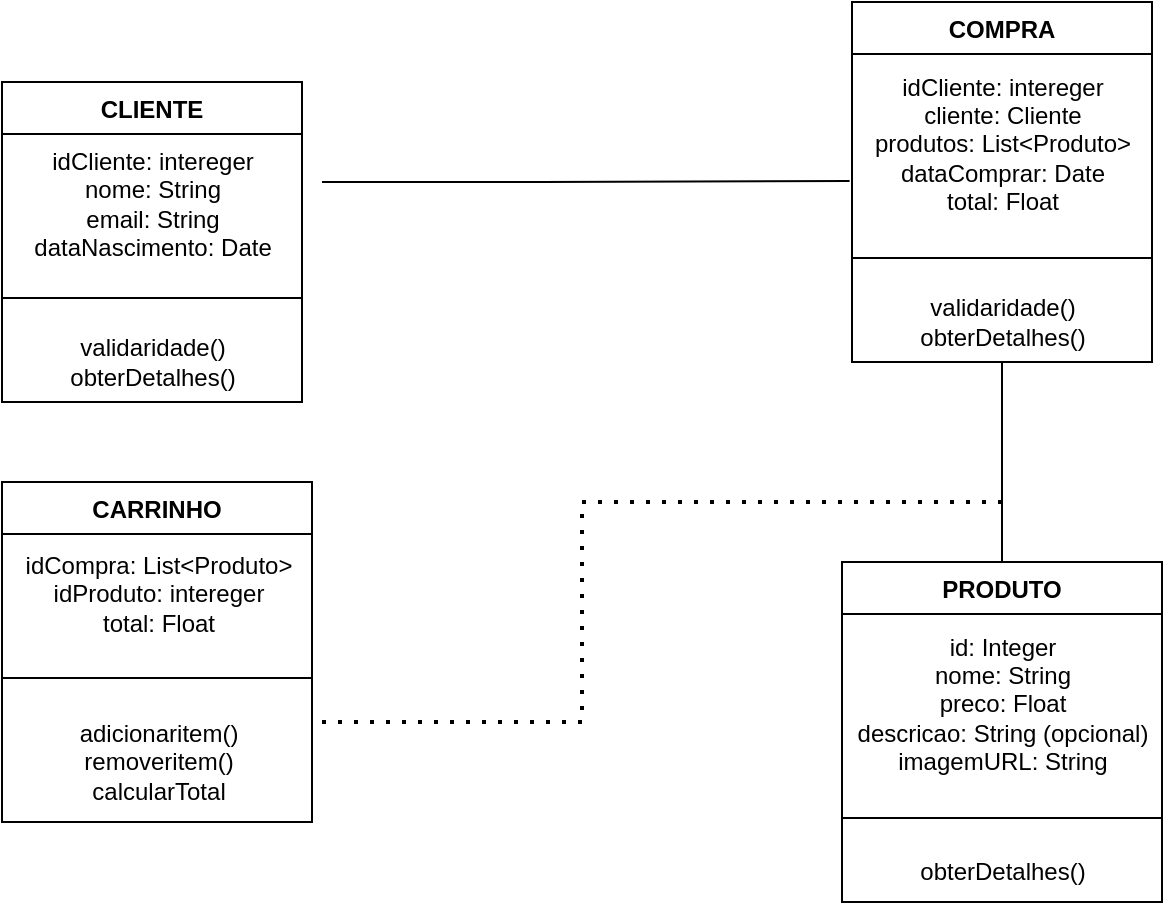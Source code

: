 <mxfile version="21.7.2" type="github">
  <diagram name="Página-1" id="PRf4Y9WJquOJabTDBx_V">
    <mxGraphModel dx="978" dy="522" grid="1" gridSize="10" guides="1" tooltips="1" connect="1" arrows="1" fold="1" page="1" pageScale="1" pageWidth="827" pageHeight="1169" math="0" shadow="0">
      <root>
        <mxCell id="0" />
        <mxCell id="1" parent="0" />
        <mxCell id="-YbSp8soPqtQhwY1fTOR-11" value="CLIENTE" style="swimlane;fontStyle=1;align=center;verticalAlign=top;childLayout=stackLayout;horizontal=1;startSize=26;horizontalStack=0;resizeParent=1;resizeParentMax=0;resizeLast=0;collapsible=1;marginBottom=0;whiteSpace=wrap;html=1;" vertex="1" parent="1">
          <mxGeometry x="90" y="80" width="150" height="160" as="geometry" />
        </mxCell>
        <mxCell id="-YbSp8soPqtQhwY1fTOR-15" value="idCliente: intereger&lt;br&gt;nome: String&lt;br&gt;email: String&lt;br&gt;dataNascimento: Date" style="text;html=1;align=center;verticalAlign=middle;resizable=0;points=[];autosize=1;strokeColor=none;fillColor=none;" vertex="1" parent="-YbSp8soPqtQhwY1fTOR-11">
          <mxGeometry y="26" width="150" height="70" as="geometry" />
        </mxCell>
        <mxCell id="-YbSp8soPqtQhwY1fTOR-13" value="" style="line;strokeWidth=1;fillColor=none;align=left;verticalAlign=middle;spacingTop=-1;spacingLeft=3;spacingRight=3;rotatable=0;labelPosition=right;points=[];portConstraint=eastwest;strokeColor=inherit;" vertex="1" parent="-YbSp8soPqtQhwY1fTOR-11">
          <mxGeometry y="96" width="150" height="24" as="geometry" />
        </mxCell>
        <mxCell id="-YbSp8soPqtQhwY1fTOR-16" value="validaridade()&lt;br&gt;obterDetalhes()" style="text;html=1;align=center;verticalAlign=middle;resizable=0;points=[];autosize=1;strokeColor=none;fillColor=none;" vertex="1" parent="-YbSp8soPqtQhwY1fTOR-11">
          <mxGeometry y="120" width="150" height="40" as="geometry" />
        </mxCell>
        <mxCell id="-YbSp8soPqtQhwY1fTOR-19" value="COMPRA" style="swimlane;fontStyle=1;align=center;verticalAlign=top;childLayout=stackLayout;horizontal=1;startSize=26;horizontalStack=0;resizeParent=1;resizeParentMax=0;resizeLast=0;collapsible=1;marginBottom=0;whiteSpace=wrap;html=1;" vertex="1" parent="1">
          <mxGeometry x="515" y="40" width="150" height="180" as="geometry" />
        </mxCell>
        <mxCell id="-YbSp8soPqtQhwY1fTOR-20" value="idCliente: intereger&lt;br&gt;cliente: Cliente&lt;br&gt;produtos: List&amp;lt;Produto&amp;gt;&lt;br&gt;dataComprar: Date&lt;br&gt;total: Float" style="text;html=1;align=center;verticalAlign=middle;resizable=0;points=[];autosize=1;strokeColor=none;fillColor=none;" vertex="1" parent="-YbSp8soPqtQhwY1fTOR-19">
          <mxGeometry y="26" width="150" height="90" as="geometry" />
        </mxCell>
        <mxCell id="-YbSp8soPqtQhwY1fTOR-21" value="" style="line;strokeWidth=1;fillColor=none;align=left;verticalAlign=middle;spacingTop=-1;spacingLeft=3;spacingRight=3;rotatable=0;labelPosition=right;points=[];portConstraint=eastwest;strokeColor=inherit;" vertex="1" parent="-YbSp8soPqtQhwY1fTOR-19">
          <mxGeometry y="116" width="150" height="24" as="geometry" />
        </mxCell>
        <mxCell id="-YbSp8soPqtQhwY1fTOR-22" value="validaridade()&lt;br&gt;obterDetalhes()" style="text;html=1;align=center;verticalAlign=middle;resizable=0;points=[];autosize=1;strokeColor=none;fillColor=none;" vertex="1" parent="-YbSp8soPqtQhwY1fTOR-19">
          <mxGeometry y="140" width="150" height="40" as="geometry" />
        </mxCell>
        <mxCell id="-YbSp8soPqtQhwY1fTOR-23" value="CARRINHO" style="swimlane;fontStyle=1;align=center;verticalAlign=top;childLayout=stackLayout;horizontal=1;startSize=26;horizontalStack=0;resizeParent=1;resizeParentMax=0;resizeLast=0;collapsible=1;marginBottom=0;whiteSpace=wrap;html=1;" vertex="1" parent="1">
          <mxGeometry x="90" y="280" width="155" height="170" as="geometry" />
        </mxCell>
        <mxCell id="-YbSp8soPqtQhwY1fTOR-24" value="idCompra: List&amp;lt;Produto&amp;gt;&lt;br&gt;idProduto: intereger&lt;br&gt;total: Float" style="text;html=1;align=center;verticalAlign=middle;resizable=0;points=[];autosize=1;strokeColor=none;fillColor=none;" vertex="1" parent="-YbSp8soPqtQhwY1fTOR-23">
          <mxGeometry y="26" width="155" height="60" as="geometry" />
        </mxCell>
        <mxCell id="-YbSp8soPqtQhwY1fTOR-25" value="" style="line;strokeWidth=1;fillColor=none;align=left;verticalAlign=middle;spacingTop=-1;spacingLeft=3;spacingRight=3;rotatable=0;labelPosition=right;points=[];portConstraint=eastwest;strokeColor=inherit;" vertex="1" parent="-YbSp8soPqtQhwY1fTOR-23">
          <mxGeometry y="86" width="155" height="24" as="geometry" />
        </mxCell>
        <mxCell id="-YbSp8soPqtQhwY1fTOR-26" value="adicionaritem()&lt;br&gt;removeritem()&lt;br&gt;calcularTotal" style="text;html=1;align=center;verticalAlign=middle;resizable=0;points=[];autosize=1;strokeColor=none;fillColor=none;" vertex="1" parent="-YbSp8soPqtQhwY1fTOR-23">
          <mxGeometry y="110" width="155" height="60" as="geometry" />
        </mxCell>
        <mxCell id="-YbSp8soPqtQhwY1fTOR-27" value="PRODUTO" style="swimlane;fontStyle=1;align=center;verticalAlign=top;childLayout=stackLayout;horizontal=1;startSize=26;horizontalStack=0;resizeParent=1;resizeParentMax=0;resizeLast=0;collapsible=1;marginBottom=0;whiteSpace=wrap;html=1;" vertex="1" parent="1">
          <mxGeometry x="510" y="320" width="160" height="170" as="geometry" />
        </mxCell>
        <mxCell id="-YbSp8soPqtQhwY1fTOR-28" value="id: Integer&lt;br&gt;nome: String&lt;br&gt;preco: Float&lt;br&gt;descricao: String (opcional)&lt;br&gt;imagemURL: String" style="text;html=1;align=center;verticalAlign=middle;resizable=0;points=[];autosize=1;strokeColor=none;fillColor=none;" vertex="1" parent="-YbSp8soPqtQhwY1fTOR-27">
          <mxGeometry y="26" width="160" height="90" as="geometry" />
        </mxCell>
        <mxCell id="-YbSp8soPqtQhwY1fTOR-29" value="" style="line;strokeWidth=1;fillColor=none;align=left;verticalAlign=middle;spacingTop=-1;spacingLeft=3;spacingRight=3;rotatable=0;labelPosition=right;points=[];portConstraint=eastwest;strokeColor=inherit;" vertex="1" parent="-YbSp8soPqtQhwY1fTOR-27">
          <mxGeometry y="116" width="160" height="24" as="geometry" />
        </mxCell>
        <mxCell id="-YbSp8soPqtQhwY1fTOR-30" value="obterDetalhes()" style="text;html=1;align=center;verticalAlign=middle;resizable=0;points=[];autosize=1;strokeColor=none;fillColor=none;" vertex="1" parent="-YbSp8soPqtQhwY1fTOR-27">
          <mxGeometry y="140" width="160" height="30" as="geometry" />
        </mxCell>
        <mxCell id="-YbSp8soPqtQhwY1fTOR-42" value="" style="endArrow=none;html=1;rounded=0;exitX=0.5;exitY=0;exitDx=0;exitDy=0;" edge="1" parent="1" source="-YbSp8soPqtQhwY1fTOR-27" target="-YbSp8soPqtQhwY1fTOR-22">
          <mxGeometry width="50" height="50" relative="1" as="geometry">
            <mxPoint x="420" y="280" as="sourcePoint" />
            <mxPoint x="590" y="230" as="targetPoint" />
            <Array as="points">
              <mxPoint x="590" y="260" />
            </Array>
          </mxGeometry>
        </mxCell>
        <mxCell id="-YbSp8soPqtQhwY1fTOR-45" value="" style="endArrow=none;dashed=1;html=1;dashPattern=1 3;strokeWidth=2;rounded=0;" edge="1" parent="1">
          <mxGeometry width="50" height="50" relative="1" as="geometry">
            <mxPoint x="250" y="400" as="sourcePoint" />
            <mxPoint x="590" y="290" as="targetPoint" />
            <Array as="points">
              <mxPoint x="380" y="400" />
              <mxPoint x="380" y="290" />
            </Array>
          </mxGeometry>
        </mxCell>
        <mxCell id="-YbSp8soPqtQhwY1fTOR-46" value="" style="endArrow=none;html=1;rounded=0;entryX=-0.008;entryY=0.706;entryDx=0;entryDy=0;entryPerimeter=0;" edge="1" parent="1" target="-YbSp8soPqtQhwY1fTOR-20">
          <mxGeometry width="50" height="50" relative="1" as="geometry">
            <mxPoint x="250" y="130" as="sourcePoint" />
            <mxPoint x="470" y="230" as="targetPoint" />
            <Array as="points">
              <mxPoint x="360" y="130" />
            </Array>
          </mxGeometry>
        </mxCell>
      </root>
    </mxGraphModel>
  </diagram>
</mxfile>

